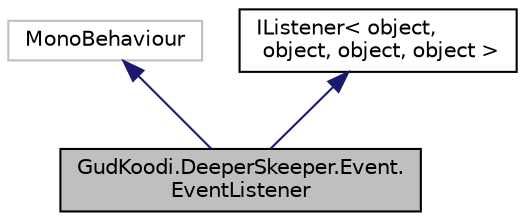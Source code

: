 digraph "GudKoodi.DeeperSkeeper.Event.EventListener"
{
 // LATEX_PDF_SIZE
  edge [fontname="Helvetica",fontsize="10",labelfontname="Helvetica",labelfontsize="10"];
  node [fontname="Helvetica",fontsize="10",shape=record];
  Node1 [label="GudKoodi.DeeperSkeeper.Event.\lEventListener",height=0.2,width=0.4,color="black", fillcolor="grey75", style="filled", fontcolor="black",tooltip="Listener for Event."];
  Node2 -> Node1 [dir="back",color="midnightblue",fontsize="10",style="solid",fontname="Helvetica"];
  Node2 [label="MonoBehaviour",height=0.2,width=0.4,color="grey75", fillcolor="white", style="filled",tooltip=" "];
  Node3 -> Node1 [dir="back",color="midnightblue",fontsize="10",style="solid",fontname="Helvetica"];
  Node3 [label="IListener\< object,\l object, object, object \>",height=0.2,width=0.4,color="black", fillcolor="white", style="filled",URL="$interface_gud_koodi_1_1_deeper_skeeper_1_1_event_1_1_i_listener.html",tooltip="Interface for all event listeners."];
}
